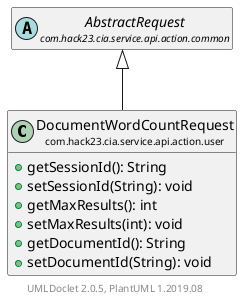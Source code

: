 @startuml
    set namespaceSeparator none
    hide empty fields
    hide empty methods

    class "<size:14>DocumentWordCountRequest\n<size:10>com.hack23.cia.service.api.action.user" as com.hack23.cia.service.api.action.user.DocumentWordCountRequest [[DocumentWordCountRequest.html]] {
        +getSessionId(): String
        +setSessionId(String): void
        +getMaxResults(): int
        +setMaxResults(int): void
        +getDocumentId(): String
        +setDocumentId(String): void
    }

    abstract class "<size:14>AbstractRequest\n<size:10>com.hack23.cia.service.api.action.common" as com.hack23.cia.service.api.action.common.AbstractRequest [[../common/AbstractRequest.html]]

    com.hack23.cia.service.api.action.common.AbstractRequest <|-- com.hack23.cia.service.api.action.user.DocumentWordCountRequest

    center footer UMLDoclet 2.0.5, PlantUML 1.2019.08
@enduml
